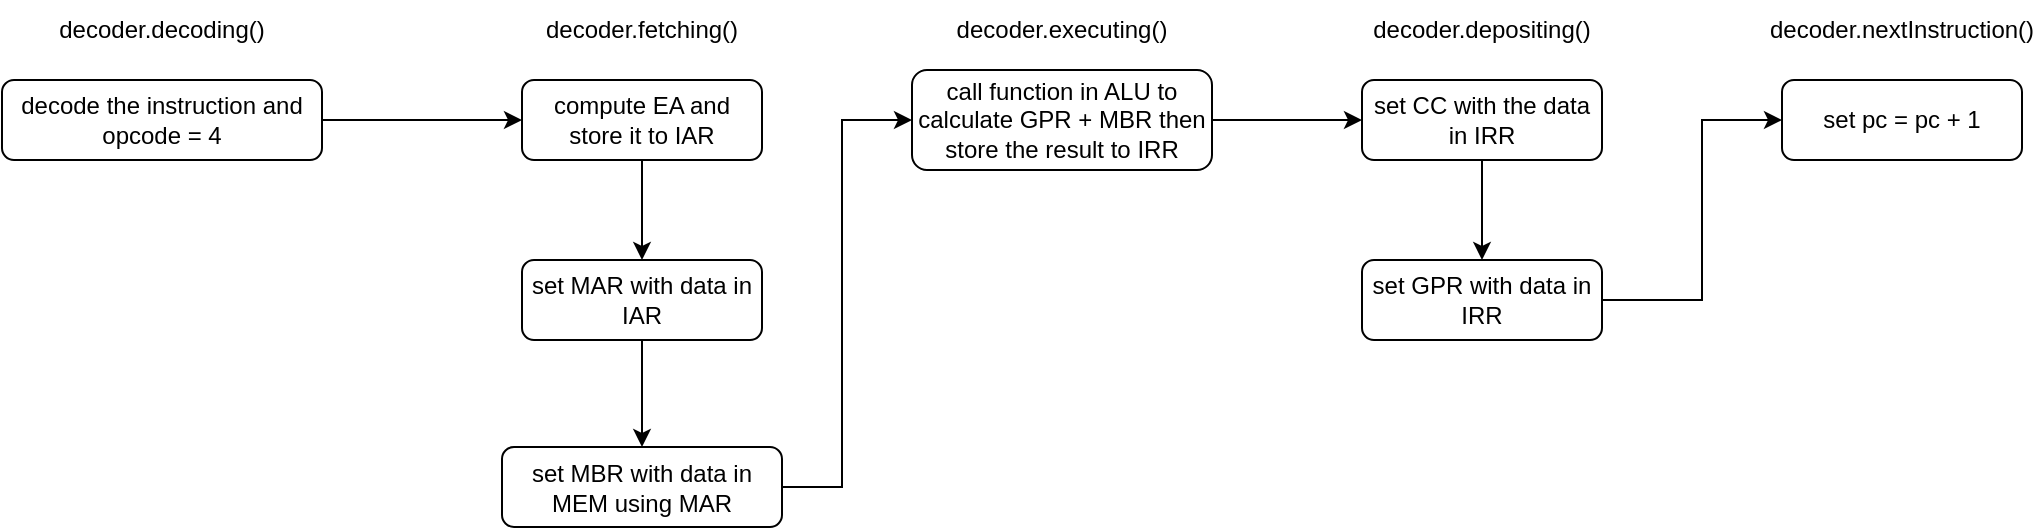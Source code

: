 <mxfile version="15.6.1" type="device" pages="6"><diagram id="7SqCmigDijQ-2-OKfRzP" name="AMR"><mxGraphModel dx="1038" dy="547" grid="1" gridSize="10" guides="1" tooltips="1" connect="1" arrows="1" fold="1" page="1" pageScale="1" pageWidth="1169" pageHeight="827" math="0" shadow="0"><root><mxCell id="0"/><mxCell id="1" parent="0"/><mxCell id="B8PHwbWhvMqOzHmJ-Oyc-1" value="" style="edgeStyle=orthogonalEdgeStyle;rounded=0;orthogonalLoop=1;jettySize=auto;html=1;" parent="1" source="B8PHwbWhvMqOzHmJ-Oyc-2" target="B8PHwbWhvMqOzHmJ-Oyc-4" edge="1"><mxGeometry relative="1" as="geometry"/></mxCell><mxCell id="B8PHwbWhvMqOzHmJ-Oyc-2" value="decode the instruction and opcode = 4" style="rounded=1;whiteSpace=wrap;html=1;fontSize=12;glass=0;strokeWidth=1;shadow=0;" parent="1" vertex="1"><mxGeometry x="30" y="210" width="160" height="40" as="geometry"/></mxCell><mxCell id="B8PHwbWhvMqOzHmJ-Oyc-3" value="" style="edgeStyle=orthogonalEdgeStyle;rounded=0;orthogonalLoop=1;jettySize=auto;html=1;" parent="1" source="B8PHwbWhvMqOzHmJ-Oyc-4" target="B8PHwbWhvMqOzHmJ-Oyc-6" edge="1"><mxGeometry relative="1" as="geometry"/></mxCell><mxCell id="B8PHwbWhvMqOzHmJ-Oyc-4" value="compute EA and store it to IAR" style="rounded=1;whiteSpace=wrap;html=1;fontSize=12;glass=0;strokeWidth=1;shadow=0;" parent="1" vertex="1"><mxGeometry x="290" y="210" width="120" height="40" as="geometry"/></mxCell><mxCell id="B8PHwbWhvMqOzHmJ-Oyc-5" value="" style="edgeStyle=orthogonalEdgeStyle;rounded=0;orthogonalLoop=1;jettySize=auto;html=1;" parent="1" source="B8PHwbWhvMqOzHmJ-Oyc-6" target="B8PHwbWhvMqOzHmJ-Oyc-8" edge="1"><mxGeometry relative="1" as="geometry"/></mxCell><mxCell id="B8PHwbWhvMqOzHmJ-Oyc-6" value="set MAR with data in IAR" style="rounded=1;whiteSpace=wrap;html=1;fontSize=12;glass=0;strokeWidth=1;shadow=0;" parent="1" vertex="1"><mxGeometry x="290" y="300" width="120" height="40" as="geometry"/></mxCell><mxCell id="B8PHwbWhvMqOzHmJ-Oyc-7" value="" style="edgeStyle=orthogonalEdgeStyle;rounded=0;orthogonalLoop=1;jettySize=auto;html=1;" parent="1" source="B8PHwbWhvMqOzHmJ-Oyc-8" target="B8PHwbWhvMqOzHmJ-Oyc-10" edge="1"><mxGeometry relative="1" as="geometry"><mxPoint x="540" y="413.5" as="targetPoint"/><Array as="points"><mxPoint x="450" y="414"/><mxPoint x="450" y="230"/></Array></mxGeometry></mxCell><mxCell id="B8PHwbWhvMqOzHmJ-Oyc-8" value="set MBR with data in MEM using MAR" style="rounded=1;whiteSpace=wrap;html=1;fontSize=12;glass=0;strokeWidth=1;shadow=0;" parent="1" vertex="1"><mxGeometry x="280" y="393.5" width="140" height="40" as="geometry"/></mxCell><mxCell id="B8PHwbWhvMqOzHmJ-Oyc-9" value="" style="edgeStyle=orthogonalEdgeStyle;rounded=0;orthogonalLoop=1;jettySize=auto;html=1;" parent="1" source="B8PHwbWhvMqOzHmJ-Oyc-10" target="B8PHwbWhvMqOzHmJ-Oyc-12" edge="1"><mxGeometry relative="1" as="geometry"/></mxCell><mxCell id="B8PHwbWhvMqOzHmJ-Oyc-10" value="call function in ALU to calculate GPR + MBR then store the result to IRR" style="rounded=1;whiteSpace=wrap;html=1;fontSize=12;glass=0;strokeWidth=1;shadow=0;" parent="1" vertex="1"><mxGeometry x="485" y="205" width="150" height="50" as="geometry"/></mxCell><mxCell id="B8PHwbWhvMqOzHmJ-Oyc-11" value="" style="edgeStyle=orthogonalEdgeStyle;rounded=0;orthogonalLoop=1;jettySize=auto;html=1;" parent="1" source="G7jucgO3G2PHNNs-GsUe-1" target="B8PHwbWhvMqOzHmJ-Oyc-13" edge="1"><mxGeometry relative="1" as="geometry"><Array as="points"><mxPoint x="880" y="320"/><mxPoint x="880" y="230"/></Array></mxGeometry></mxCell><mxCell id="UPaJXR_7Q45Vvk1owVOi-1" value="" style="edgeStyle=orthogonalEdgeStyle;rounded=0;orthogonalLoop=1;jettySize=auto;html=1;" parent="1" source="B8PHwbWhvMqOzHmJ-Oyc-12" target="G7jucgO3G2PHNNs-GsUe-1" edge="1"><mxGeometry relative="1" as="geometry"/></mxCell><mxCell id="B8PHwbWhvMqOzHmJ-Oyc-12" value="set CC with the data in IRR" style="rounded=1;whiteSpace=wrap;html=1;fontSize=12;glass=0;strokeWidth=1;shadow=0;" parent="1" vertex="1"><mxGeometry x="710" y="210" width="120" height="40" as="geometry"/></mxCell><mxCell id="B8PHwbWhvMqOzHmJ-Oyc-13" value="set pc = pc + 1" style="rounded=1;whiteSpace=wrap;html=1;fontSize=12;glass=0;strokeWidth=1;shadow=0;" parent="1" vertex="1"><mxGeometry x="920" y="210" width="120" height="40" as="geometry"/></mxCell><mxCell id="B8PHwbWhvMqOzHmJ-Oyc-14" value="decoder.decoding()" style="text;html=1;strokeColor=none;fillColor=none;align=center;verticalAlign=middle;whiteSpace=wrap;rounded=0;" parent="1" vertex="1"><mxGeometry x="50" y="170" width="120" height="30" as="geometry"/></mxCell><mxCell id="B8PHwbWhvMqOzHmJ-Oyc-15" value="decoder.fetching()" style="text;html=1;strokeColor=none;fillColor=none;align=center;verticalAlign=middle;whiteSpace=wrap;rounded=0;" parent="1" vertex="1"><mxGeometry x="290" y="170" width="120" height="30" as="geometry"/></mxCell><mxCell id="B8PHwbWhvMqOzHmJ-Oyc-16" value="decoder.executing()" style="text;html=1;strokeColor=none;fillColor=none;align=center;verticalAlign=middle;whiteSpace=wrap;rounded=0;" parent="1" vertex="1"><mxGeometry x="500" y="170" width="120" height="30" as="geometry"/></mxCell><mxCell id="B8PHwbWhvMqOzHmJ-Oyc-17" value="decoder.depositing()" style="text;html=1;strokeColor=none;fillColor=none;align=center;verticalAlign=middle;whiteSpace=wrap;rounded=0;" parent="1" vertex="1"><mxGeometry x="710" y="170" width="120" height="30" as="geometry"/></mxCell><mxCell id="B8PHwbWhvMqOzHmJ-Oyc-18" value="decoder.nextInstruction()" style="text;html=1;strokeColor=none;fillColor=none;align=center;verticalAlign=middle;whiteSpace=wrap;rounded=0;" parent="1" vertex="1"><mxGeometry x="920" y="170" width="120" height="30" as="geometry"/></mxCell><mxCell id="G7jucgO3G2PHNNs-GsUe-1" value="set GPR with data in IRR" style="rounded=1;whiteSpace=wrap;html=1;fontSize=12;glass=0;strokeWidth=1;shadow=0;" parent="1" vertex="1"><mxGeometry x="710" y="300" width="120" height="40" as="geometry"/></mxCell></root></mxGraphModel></diagram><diagram name="SMR" id="C34BNYE27CdNwXzPD2Fn"><mxGraphModel dx="1038" dy="547" grid="1" gridSize="10" guides="1" tooltips="1" connect="1" arrows="1" fold="1" page="1" pageScale="1" pageWidth="1169" pageHeight="827" math="0" shadow="0"><root><mxCell id="1ysibuTU89hjt9ZyQ5p9-0"/><mxCell id="1ysibuTU89hjt9ZyQ5p9-1" parent="1ysibuTU89hjt9ZyQ5p9-0"/><mxCell id="1ysibuTU89hjt9ZyQ5p9-2" value="" style="edgeStyle=orthogonalEdgeStyle;rounded=0;orthogonalLoop=1;jettySize=auto;html=1;" parent="1ysibuTU89hjt9ZyQ5p9-1" source="1ysibuTU89hjt9ZyQ5p9-3" target="1ysibuTU89hjt9ZyQ5p9-5" edge="1"><mxGeometry relative="1" as="geometry"/></mxCell><mxCell id="1ysibuTU89hjt9ZyQ5p9-3" value="decode the instruction and opcode = 5" style="rounded=1;whiteSpace=wrap;html=1;fontSize=12;glass=0;strokeWidth=1;shadow=0;" parent="1ysibuTU89hjt9ZyQ5p9-1" vertex="1"><mxGeometry x="30" y="210" width="160" height="40" as="geometry"/></mxCell><mxCell id="1ysibuTU89hjt9ZyQ5p9-4" value="" style="edgeStyle=orthogonalEdgeStyle;rounded=0;orthogonalLoop=1;jettySize=auto;html=1;" parent="1ysibuTU89hjt9ZyQ5p9-1" source="1ysibuTU89hjt9ZyQ5p9-5" target="1ysibuTU89hjt9ZyQ5p9-7" edge="1"><mxGeometry relative="1" as="geometry"/></mxCell><mxCell id="1ysibuTU89hjt9ZyQ5p9-5" value="compute EA and store it to IAR" style="rounded=1;whiteSpace=wrap;html=1;fontSize=12;glass=0;strokeWidth=1;shadow=0;" parent="1ysibuTU89hjt9ZyQ5p9-1" vertex="1"><mxGeometry x="290" y="210" width="120" height="40" as="geometry"/></mxCell><mxCell id="1ysibuTU89hjt9ZyQ5p9-6" value="" style="edgeStyle=orthogonalEdgeStyle;rounded=0;orthogonalLoop=1;jettySize=auto;html=1;" parent="1ysibuTU89hjt9ZyQ5p9-1" source="1ysibuTU89hjt9ZyQ5p9-7" target="1ysibuTU89hjt9ZyQ5p9-9" edge="1"><mxGeometry relative="1" as="geometry"/></mxCell><mxCell id="1ysibuTU89hjt9ZyQ5p9-7" value="set MAR with data in IAR" style="rounded=1;whiteSpace=wrap;html=1;fontSize=12;glass=0;strokeWidth=1;shadow=0;" parent="1ysibuTU89hjt9ZyQ5p9-1" vertex="1"><mxGeometry x="290" y="300" width="120" height="40" as="geometry"/></mxCell><mxCell id="1ysibuTU89hjt9ZyQ5p9-8" value="" style="edgeStyle=orthogonalEdgeStyle;rounded=0;orthogonalLoop=1;jettySize=auto;html=1;" parent="1ysibuTU89hjt9ZyQ5p9-1" source="1ysibuTU89hjt9ZyQ5p9-9" target="1ysibuTU89hjt9ZyQ5p9-11" edge="1"><mxGeometry relative="1" as="geometry"><mxPoint x="540" y="413.5" as="targetPoint"/><Array as="points"><mxPoint x="450" y="414"/><mxPoint x="450" y="230"/></Array></mxGeometry></mxCell><mxCell id="1ysibuTU89hjt9ZyQ5p9-9" value="set MBR with data in MEM using MAR" style="rounded=1;whiteSpace=wrap;html=1;fontSize=12;glass=0;strokeWidth=1;shadow=0;" parent="1ysibuTU89hjt9ZyQ5p9-1" vertex="1"><mxGeometry x="280" y="393.5" width="140" height="40" as="geometry"/></mxCell><mxCell id="1ysibuTU89hjt9ZyQ5p9-10" value="" style="edgeStyle=orthogonalEdgeStyle;rounded=0;orthogonalLoop=1;jettySize=auto;html=1;" parent="1ysibuTU89hjt9ZyQ5p9-1" source="1ysibuTU89hjt9ZyQ5p9-11" target="1ysibuTU89hjt9ZyQ5p9-13" edge="1"><mxGeometry relative="1" as="geometry"/></mxCell><mxCell id="1ysibuTU89hjt9ZyQ5p9-11" value="call function in ALU to calculate GPR - MBR then store the result to IRR" style="rounded=1;whiteSpace=wrap;html=1;fontSize=12;glass=0;strokeWidth=1;shadow=0;" parent="1ysibuTU89hjt9ZyQ5p9-1" vertex="1"><mxGeometry x="485" y="205" width="150" height="50" as="geometry"/></mxCell><mxCell id="1ysibuTU89hjt9ZyQ5p9-12" value="" style="edgeStyle=orthogonalEdgeStyle;rounded=0;orthogonalLoop=1;jettySize=auto;html=1;" parent="1ysibuTU89hjt9ZyQ5p9-1" source="Fajxt4OPzctnVkGznUIV-0" target="1ysibuTU89hjt9ZyQ5p9-14" edge="1"><mxGeometry relative="1" as="geometry"><Array as="points"><mxPoint x="880" y="320"/><mxPoint x="880" y="230"/></Array></mxGeometry></mxCell><mxCell id="Fajxt4OPzctnVkGznUIV-1" value="" style="edgeStyle=orthogonalEdgeStyle;rounded=0;orthogonalLoop=1;jettySize=auto;html=1;" parent="1ysibuTU89hjt9ZyQ5p9-1" source="1ysibuTU89hjt9ZyQ5p9-13" target="Fajxt4OPzctnVkGznUIV-0" edge="1"><mxGeometry relative="1" as="geometry"/></mxCell><mxCell id="1ysibuTU89hjt9ZyQ5p9-13" value="set CC with the data in IRR" style="rounded=1;whiteSpace=wrap;html=1;fontSize=12;glass=0;strokeWidth=1;shadow=0;" parent="1ysibuTU89hjt9ZyQ5p9-1" vertex="1"><mxGeometry x="710" y="210" width="120" height="40" as="geometry"/></mxCell><mxCell id="1ysibuTU89hjt9ZyQ5p9-14" value="set pc = pc + 1" style="rounded=1;whiteSpace=wrap;html=1;fontSize=12;glass=0;strokeWidth=1;shadow=0;" parent="1ysibuTU89hjt9ZyQ5p9-1" vertex="1"><mxGeometry x="920" y="210" width="120" height="40" as="geometry"/></mxCell><mxCell id="1ysibuTU89hjt9ZyQ5p9-15" value="decoder.decoding()" style="text;html=1;strokeColor=none;fillColor=none;align=center;verticalAlign=middle;whiteSpace=wrap;rounded=0;" parent="1ysibuTU89hjt9ZyQ5p9-1" vertex="1"><mxGeometry x="50" y="170" width="120" height="30" as="geometry"/></mxCell><mxCell id="1ysibuTU89hjt9ZyQ5p9-16" value="decoder.fetching()" style="text;html=1;strokeColor=none;fillColor=none;align=center;verticalAlign=middle;whiteSpace=wrap;rounded=0;" parent="1ysibuTU89hjt9ZyQ5p9-1" vertex="1"><mxGeometry x="290" y="170" width="120" height="30" as="geometry"/></mxCell><mxCell id="1ysibuTU89hjt9ZyQ5p9-17" value="decoder.executing()" style="text;html=1;strokeColor=none;fillColor=none;align=center;verticalAlign=middle;whiteSpace=wrap;rounded=0;" parent="1ysibuTU89hjt9ZyQ5p9-1" vertex="1"><mxGeometry x="500" y="170" width="120" height="30" as="geometry"/></mxCell><mxCell id="1ysibuTU89hjt9ZyQ5p9-18" value="decoder.depositing()" style="text;html=1;strokeColor=none;fillColor=none;align=center;verticalAlign=middle;whiteSpace=wrap;rounded=0;" parent="1ysibuTU89hjt9ZyQ5p9-1" vertex="1"><mxGeometry x="710" y="170" width="120" height="30" as="geometry"/></mxCell><mxCell id="1ysibuTU89hjt9ZyQ5p9-19" value="decoder.nextInstruction()" style="text;html=1;strokeColor=none;fillColor=none;align=center;verticalAlign=middle;whiteSpace=wrap;rounded=0;" parent="1ysibuTU89hjt9ZyQ5p9-1" vertex="1"><mxGeometry x="920" y="170" width="120" height="30" as="geometry"/></mxCell><mxCell id="Fajxt4OPzctnVkGznUIV-0" value="set GPR with data in IRR" style="rounded=1;whiteSpace=wrap;html=1;fontSize=12;glass=0;strokeWidth=1;shadow=0;" parent="1ysibuTU89hjt9ZyQ5p9-1" vertex="1"><mxGeometry x="710" y="300" width="120" height="40" as="geometry"/></mxCell></root></mxGraphModel></diagram><diagram name="AIR" id="CGCgmbnCx3G_XISw6yPn"><mxGraphModel dx="1038" dy="547" grid="1" gridSize="10" guides="1" tooltips="1" connect="1" arrows="1" fold="1" page="1" pageScale="1" pageWidth="1169" pageHeight="827" math="0" shadow="0"><root><mxCell id="JgfJ7aZHlRxjxDAujIbx-0"/><mxCell id="JgfJ7aZHlRxjxDAujIbx-1" parent="JgfJ7aZHlRxjxDAujIbx-0"/><mxCell id="JgfJ7aZHlRxjxDAujIbx-2" value="" style="edgeStyle=orthogonalEdgeStyle;rounded=0;orthogonalLoop=1;jettySize=auto;html=1;" parent="JgfJ7aZHlRxjxDAujIbx-1" source="JgfJ7aZHlRxjxDAujIbx-3" target="JgfJ7aZHlRxjxDAujIbx-11" edge="1"><mxGeometry relative="1" as="geometry"><mxPoint x="290" y="230" as="targetPoint"/></mxGeometry></mxCell><mxCell id="JgfJ7aZHlRxjxDAujIbx-3" value="decode the instruction and opcode = 6" style="rounded=1;whiteSpace=wrap;html=1;fontSize=12;glass=0;strokeWidth=1;shadow=0;" parent="JgfJ7aZHlRxjxDAujIbx-1" vertex="1"><mxGeometry x="30" y="210" width="160" height="40" as="geometry"/></mxCell><mxCell id="JgfJ7aZHlRxjxDAujIbx-10" value="" style="edgeStyle=orthogonalEdgeStyle;rounded=0;orthogonalLoop=1;jettySize=auto;html=1;" parent="JgfJ7aZHlRxjxDAujIbx-1" source="JgfJ7aZHlRxjxDAujIbx-11" target="JgfJ7aZHlRxjxDAujIbx-14" edge="1"><mxGeometry relative="1" as="geometry"/></mxCell><mxCell id="JgfJ7aZHlRxjxDAujIbx-11" value="call function in ALU to calculate GPR + c(addr) then store the result to IRR" style="rounded=1;whiteSpace=wrap;html=1;fontSize=12;glass=0;strokeWidth=1;shadow=0;" parent="JgfJ7aZHlRxjxDAujIbx-1" vertex="1"><mxGeometry x="485" y="205" width="150" height="50" as="geometry"/></mxCell><mxCell id="JgfJ7aZHlRxjxDAujIbx-12" value="" style="edgeStyle=orthogonalEdgeStyle;rounded=0;orthogonalLoop=1;jettySize=auto;html=1;" parent="JgfJ7aZHlRxjxDAujIbx-1" source="JgfJ7aZHlRxjxDAujIbx-21" target="JgfJ7aZHlRxjxDAujIbx-15" edge="1"><mxGeometry relative="1" as="geometry"><Array as="points"><mxPoint x="880" y="320"/><mxPoint x="880" y="230"/></Array></mxGeometry></mxCell><mxCell id="JgfJ7aZHlRxjxDAujIbx-13" value="" style="edgeStyle=orthogonalEdgeStyle;rounded=0;orthogonalLoop=1;jettySize=auto;html=1;" parent="JgfJ7aZHlRxjxDAujIbx-1" source="JgfJ7aZHlRxjxDAujIbx-14" target="JgfJ7aZHlRxjxDAujIbx-21" edge="1"><mxGeometry relative="1" as="geometry"/></mxCell><mxCell id="JgfJ7aZHlRxjxDAujIbx-14" value="set CC with the data in IRR" style="rounded=1;whiteSpace=wrap;html=1;fontSize=12;glass=0;strokeWidth=1;shadow=0;" parent="JgfJ7aZHlRxjxDAujIbx-1" vertex="1"><mxGeometry x="710" y="210" width="120" height="40" as="geometry"/></mxCell><mxCell id="JgfJ7aZHlRxjxDAujIbx-15" value="set pc = pc + 1" style="rounded=1;whiteSpace=wrap;html=1;fontSize=12;glass=0;strokeWidth=1;shadow=0;" parent="JgfJ7aZHlRxjxDAujIbx-1" vertex="1"><mxGeometry x="920" y="210" width="120" height="40" as="geometry"/></mxCell><mxCell id="JgfJ7aZHlRxjxDAujIbx-16" value="decoder.decoding()" style="text;html=1;strokeColor=none;fillColor=none;align=center;verticalAlign=middle;whiteSpace=wrap;rounded=0;" parent="JgfJ7aZHlRxjxDAujIbx-1" vertex="1"><mxGeometry x="50" y="170" width="120" height="30" as="geometry"/></mxCell><mxCell id="JgfJ7aZHlRxjxDAujIbx-17" value="decoder.fetching()" style="text;html=1;strokeColor=none;fillColor=none;align=center;verticalAlign=middle;whiteSpace=wrap;rounded=0;" parent="JgfJ7aZHlRxjxDAujIbx-1" vertex="1"><mxGeometry x="290" y="170" width="120" height="30" as="geometry"/></mxCell><mxCell id="JgfJ7aZHlRxjxDAujIbx-18" value="decoder.executing()" style="text;html=1;strokeColor=none;fillColor=none;align=center;verticalAlign=middle;whiteSpace=wrap;rounded=0;" parent="JgfJ7aZHlRxjxDAujIbx-1" vertex="1"><mxGeometry x="500" y="170" width="120" height="30" as="geometry"/></mxCell><mxCell id="JgfJ7aZHlRxjxDAujIbx-19" value="decoder.depositing()" style="text;html=1;strokeColor=none;fillColor=none;align=center;verticalAlign=middle;whiteSpace=wrap;rounded=0;" parent="JgfJ7aZHlRxjxDAujIbx-1" vertex="1"><mxGeometry x="710" y="170" width="120" height="30" as="geometry"/></mxCell><mxCell id="JgfJ7aZHlRxjxDAujIbx-20" value="decoder.nextInstruction()" style="text;html=1;strokeColor=none;fillColor=none;align=center;verticalAlign=middle;whiteSpace=wrap;rounded=0;" parent="JgfJ7aZHlRxjxDAujIbx-1" vertex="1"><mxGeometry x="920" y="170" width="120" height="30" as="geometry"/></mxCell><mxCell id="JgfJ7aZHlRxjxDAujIbx-21" value="set GPR with data in IRR" style="rounded=1;whiteSpace=wrap;html=1;fontSize=12;glass=0;strokeWidth=1;shadow=0;" parent="JgfJ7aZHlRxjxDAujIbx-1" vertex="1"><mxGeometry x="710" y="300" width="120" height="40" as="geometry"/></mxCell></root></mxGraphModel></diagram><diagram name="SIR" id="4DW5FUB_6dUS_RRSn2Je"><mxGraphModel dx="1038" dy="547" grid="1" gridSize="10" guides="1" tooltips="1" connect="1" arrows="1" fold="1" page="1" pageScale="1" pageWidth="1169" pageHeight="827" math="0" shadow="0"><root><mxCell id="jWcshCfPh0Lh4ow-R_PA-0"/><mxCell id="jWcshCfPh0Lh4ow-R_PA-1" parent="jWcshCfPh0Lh4ow-R_PA-0"/><mxCell id="jWcshCfPh0Lh4ow-R_PA-2" value="" style="edgeStyle=orthogonalEdgeStyle;rounded=0;orthogonalLoop=1;jettySize=auto;html=1;" parent="jWcshCfPh0Lh4ow-R_PA-1" source="jWcshCfPh0Lh4ow-R_PA-3" target="jWcshCfPh0Lh4ow-R_PA-5" edge="1"><mxGeometry relative="1" as="geometry"><mxPoint x="290" y="230" as="targetPoint"/></mxGeometry></mxCell><mxCell id="jWcshCfPh0Lh4ow-R_PA-3" value="decode the instruction and opcode = 7" style="rounded=1;whiteSpace=wrap;html=1;fontSize=12;glass=0;strokeWidth=1;shadow=0;" parent="jWcshCfPh0Lh4ow-R_PA-1" vertex="1"><mxGeometry x="30" y="210" width="160" height="40" as="geometry"/></mxCell><mxCell id="jWcshCfPh0Lh4ow-R_PA-4" value="" style="edgeStyle=orthogonalEdgeStyle;rounded=0;orthogonalLoop=1;jettySize=auto;html=1;" parent="jWcshCfPh0Lh4ow-R_PA-1" source="jWcshCfPh0Lh4ow-R_PA-5" target="jWcshCfPh0Lh4ow-R_PA-8" edge="1"><mxGeometry relative="1" as="geometry"/></mxCell><mxCell id="jWcshCfPh0Lh4ow-R_PA-5" value="call function in ALU to calculate GPR - c(addr) then store the result to IRR" style="rounded=1;whiteSpace=wrap;html=1;fontSize=12;glass=0;strokeWidth=1;shadow=0;" parent="jWcshCfPh0Lh4ow-R_PA-1" vertex="1"><mxGeometry x="485" y="205" width="150" height="50" as="geometry"/></mxCell><mxCell id="jWcshCfPh0Lh4ow-R_PA-6" value="" style="edgeStyle=orthogonalEdgeStyle;rounded=0;orthogonalLoop=1;jettySize=auto;html=1;" parent="jWcshCfPh0Lh4ow-R_PA-1" source="jWcshCfPh0Lh4ow-R_PA-15" target="jWcshCfPh0Lh4ow-R_PA-9" edge="1"><mxGeometry relative="1" as="geometry"><Array as="points"><mxPoint x="880" y="320"/><mxPoint x="880" y="230"/></Array></mxGeometry></mxCell><mxCell id="jWcshCfPh0Lh4ow-R_PA-7" value="" style="edgeStyle=orthogonalEdgeStyle;rounded=0;orthogonalLoop=1;jettySize=auto;html=1;" parent="jWcshCfPh0Lh4ow-R_PA-1" source="jWcshCfPh0Lh4ow-R_PA-8" target="jWcshCfPh0Lh4ow-R_PA-15" edge="1"><mxGeometry relative="1" as="geometry"/></mxCell><mxCell id="jWcshCfPh0Lh4ow-R_PA-8" value="set CC with the data in IRR" style="rounded=1;whiteSpace=wrap;html=1;fontSize=12;glass=0;strokeWidth=1;shadow=0;" parent="jWcshCfPh0Lh4ow-R_PA-1" vertex="1"><mxGeometry x="710" y="210" width="120" height="40" as="geometry"/></mxCell><mxCell id="jWcshCfPh0Lh4ow-R_PA-9" value="set pc = pc + 1" style="rounded=1;whiteSpace=wrap;html=1;fontSize=12;glass=0;strokeWidth=1;shadow=0;" parent="jWcshCfPh0Lh4ow-R_PA-1" vertex="1"><mxGeometry x="920" y="210" width="120" height="40" as="geometry"/></mxCell><mxCell id="jWcshCfPh0Lh4ow-R_PA-10" value="decoder.decoding()" style="text;html=1;strokeColor=none;fillColor=none;align=center;verticalAlign=middle;whiteSpace=wrap;rounded=0;" parent="jWcshCfPh0Lh4ow-R_PA-1" vertex="1"><mxGeometry x="50" y="170" width="120" height="30" as="geometry"/></mxCell><mxCell id="jWcshCfPh0Lh4ow-R_PA-11" value="decoder.fetching()" style="text;html=1;strokeColor=none;fillColor=none;align=center;verticalAlign=middle;whiteSpace=wrap;rounded=0;" parent="jWcshCfPh0Lh4ow-R_PA-1" vertex="1"><mxGeometry x="290" y="170" width="120" height="30" as="geometry"/></mxCell><mxCell id="jWcshCfPh0Lh4ow-R_PA-12" value="decoder.executing()" style="text;html=1;strokeColor=none;fillColor=none;align=center;verticalAlign=middle;whiteSpace=wrap;rounded=0;" parent="jWcshCfPh0Lh4ow-R_PA-1" vertex="1"><mxGeometry x="500" y="170" width="120" height="30" as="geometry"/></mxCell><mxCell id="jWcshCfPh0Lh4ow-R_PA-13" value="decoder.depositing()" style="text;html=1;strokeColor=none;fillColor=none;align=center;verticalAlign=middle;whiteSpace=wrap;rounded=0;" parent="jWcshCfPh0Lh4ow-R_PA-1" vertex="1"><mxGeometry x="710" y="170" width="120" height="30" as="geometry"/></mxCell><mxCell id="jWcshCfPh0Lh4ow-R_PA-14" value="decoder.nextInstruction()" style="text;html=1;strokeColor=none;fillColor=none;align=center;verticalAlign=middle;whiteSpace=wrap;rounded=0;" parent="jWcshCfPh0Lh4ow-R_PA-1" vertex="1"><mxGeometry x="920" y="170" width="120" height="30" as="geometry"/></mxCell><mxCell id="jWcshCfPh0Lh4ow-R_PA-15" value="set GPR with data in IRR" style="rounded=1;whiteSpace=wrap;html=1;fontSize=12;glass=0;strokeWidth=1;shadow=0;" parent="jWcshCfPh0Lh4ow-R_PA-1" vertex="1"><mxGeometry x="710" y="300" width="120" height="40" as="geometry"/></mxCell></root></mxGraphModel></diagram><diagram name="MUL" id="jhIOlcnSjzqgl-kcKdiS"><mxGraphModel dx="1038" dy="547" grid="1" gridSize="10" guides="1" tooltips="1" connect="1" arrows="1" fold="1" page="1" pageScale="1" pageWidth="1169" pageHeight="827" math="0" shadow="0"><root><mxCell id="Zj1wfF5OKCfgvMmR5Anq-0"/><mxCell id="Zj1wfF5OKCfgvMmR5Anq-1" parent="Zj1wfF5OKCfgvMmR5Anq-0"/><mxCell id="Zj1wfF5OKCfgvMmR5Anq-2" value="" style="edgeStyle=orthogonalEdgeStyle;rounded=0;orthogonalLoop=1;jettySize=auto;html=1;" parent="Zj1wfF5OKCfgvMmR5Anq-1" source="Zj1wfF5OKCfgvMmR5Anq-3" target="Zj1wfF5OKCfgvMmR5Anq-5" edge="1"><mxGeometry relative="1" as="geometry"><mxPoint x="290" y="230" as="targetPoint"/></mxGeometry></mxCell><mxCell id="Zj1wfF5OKCfgvMmR5Anq-3" value="decode the instruction and opcode = 16" style="rounded=1;whiteSpace=wrap;html=1;fontSize=12;glass=0;strokeWidth=1;shadow=0;" parent="Zj1wfF5OKCfgvMmR5Anq-1" vertex="1"><mxGeometry x="30" y="210" width="160" height="40" as="geometry"/></mxCell><mxCell id="Zj1wfF5OKCfgvMmR5Anq-4" value="" style="edgeStyle=orthogonalEdgeStyle;rounded=0;orthogonalLoop=1;jettySize=auto;html=1;" parent="Zj1wfF5OKCfgvMmR5Anq-1" source="Zj1wfF5OKCfgvMmR5Anq-5" target="Zj1wfF5OKCfgvMmR5Anq-8" edge="1"><mxGeometry relative="1" as="geometry"/></mxCell><mxCell id="Zj1wfF5OKCfgvMmR5Anq-5" value="call function in ALU to calculate GPRx * GPRy then store the result to IRR" style="rounded=1;whiteSpace=wrap;html=1;fontSize=12;glass=0;strokeWidth=1;shadow=0;" parent="Zj1wfF5OKCfgvMmR5Anq-1" vertex="1"><mxGeometry x="485" y="205" width="150" height="50" as="geometry"/></mxCell><mxCell id="Zj1wfF5OKCfgvMmR5Anq-6" value="" style="edgeStyle=orthogonalEdgeStyle;rounded=0;orthogonalLoop=1;jettySize=auto;html=1;" parent="Zj1wfF5OKCfgvMmR5Anq-1" source="Zj1wfF5OKCfgvMmR5Anq-16" target="Zj1wfF5OKCfgvMmR5Anq-9" edge="1"><mxGeometry relative="1" as="geometry"><Array as="points"><mxPoint x="770" y="515"/><mxPoint x="770" y="230"/></Array></mxGeometry></mxCell><mxCell id="Zj1wfF5OKCfgvMmR5Anq-7" value="" style="edgeStyle=orthogonalEdgeStyle;rounded=0;orthogonalLoop=1;jettySize=auto;html=1;" parent="Zj1wfF5OKCfgvMmR5Anq-1" source="Zj1wfF5OKCfgvMmR5Anq-8" target="Zj1wfF5OKCfgvMmR5Anq-15" edge="1"><mxGeometry relative="1" as="geometry"/></mxCell><mxCell id="Zj1wfF5OKCfgvMmR5Anq-8" value="set CC with the data in IRR" style="rounded=1;whiteSpace=wrap;html=1;fontSize=12;glass=0;strokeWidth=1;shadow=0;" parent="Zj1wfF5OKCfgvMmR5Anq-1" vertex="1"><mxGeometry x="500" y="300" width="120" height="40" as="geometry"/></mxCell><mxCell id="Zj1wfF5OKCfgvMmR5Anq-9" value="set pc = pc + 1" style="rounded=1;whiteSpace=wrap;html=1;fontSize=12;glass=0;strokeWidth=1;shadow=0;" parent="Zj1wfF5OKCfgvMmR5Anq-1" vertex="1"><mxGeometry x="920" y="210" width="120" height="40" as="geometry"/></mxCell><mxCell id="Zj1wfF5OKCfgvMmR5Anq-10" value="decoder.decoding()" style="text;html=1;strokeColor=none;fillColor=none;align=center;verticalAlign=middle;whiteSpace=wrap;rounded=0;" parent="Zj1wfF5OKCfgvMmR5Anq-1" vertex="1"><mxGeometry x="50" y="170" width="120" height="30" as="geometry"/></mxCell><mxCell id="Zj1wfF5OKCfgvMmR5Anq-11" value="decoder.fetching()" style="text;html=1;strokeColor=none;fillColor=none;align=center;verticalAlign=middle;whiteSpace=wrap;rounded=0;" parent="Zj1wfF5OKCfgvMmR5Anq-1" vertex="1"><mxGeometry x="290" y="170" width="120" height="30" as="geometry"/></mxCell><mxCell id="Zj1wfF5OKCfgvMmR5Anq-12" value="decoder.executing()" style="text;html=1;strokeColor=none;fillColor=none;align=center;verticalAlign=middle;whiteSpace=wrap;rounded=0;" parent="Zj1wfF5OKCfgvMmR5Anq-1" vertex="1"><mxGeometry x="500" y="170" width="120" height="30" as="geometry"/></mxCell><mxCell id="Zj1wfF5OKCfgvMmR5Anq-13" value="decoder.depositing()" style="text;html=1;strokeColor=none;fillColor=none;align=center;verticalAlign=middle;whiteSpace=wrap;rounded=0;" parent="Zj1wfF5OKCfgvMmR5Anq-1" vertex="1"><mxGeometry x="710" y="170" width="120" height="30" as="geometry"/></mxCell><mxCell id="Zj1wfF5OKCfgvMmR5Anq-14" value="decoder.nextInstruction()" style="text;html=1;strokeColor=none;fillColor=none;align=center;verticalAlign=middle;whiteSpace=wrap;rounded=0;" parent="Zj1wfF5OKCfgvMmR5Anq-1" vertex="1"><mxGeometry x="920" y="170" width="120" height="30" as="geometry"/></mxCell><mxCell id="Zj1wfF5OKCfgvMmR5Anq-17" value="" style="edgeStyle=orthogonalEdgeStyle;rounded=0;orthogonalLoop=1;jettySize=auto;html=1;" parent="Zj1wfF5OKCfgvMmR5Anq-1" source="Zj1wfF5OKCfgvMmR5Anq-15" target="Zj1wfF5OKCfgvMmR5Anq-16" edge="1"><mxGeometry relative="1" as="geometry"/></mxCell><mxCell id="Zj1wfF5OKCfgvMmR5Anq-15" value="set GPRx with the higher bits of data in IRR" style="rounded=1;whiteSpace=wrap;html=1;fontSize=12;glass=0;strokeWidth=1;shadow=0;" parent="Zj1wfF5OKCfgvMmR5Anq-1" vertex="1"><mxGeometry x="500" y="390" width="120" height="50" as="geometry"/></mxCell><mxCell id="Zj1wfF5OKCfgvMmR5Anq-16" value="set GPRx+1 with the lower bits of data in IRR" style="rounded=1;whiteSpace=wrap;html=1;fontSize=12;glass=0;strokeWidth=1;shadow=0;" parent="Zj1wfF5OKCfgvMmR5Anq-1" vertex="1"><mxGeometry x="500" y="490" width="120" height="50" as="geometry"/></mxCell></root></mxGraphModel></diagram><diagram name="DVD" id="bhW3o_4OuTCMsNQHi7vq"><mxGraphModel dx="1038" dy="547" grid="1" gridSize="10" guides="1" tooltips="1" connect="1" arrows="1" fold="1" page="1" pageScale="1" pageWidth="1169" pageHeight="827" math="0" shadow="0"><root><mxCell id="BNatIN-xDMAsLMlbM084-0"/><mxCell id="BNatIN-xDMAsLMlbM084-1" parent="BNatIN-xDMAsLMlbM084-0"/><mxCell id="BNatIN-xDMAsLMlbM084-2" value="" style="edgeStyle=orthogonalEdgeStyle;rounded=0;orthogonalLoop=1;jettySize=auto;html=1;" parent="BNatIN-xDMAsLMlbM084-1" source="BNatIN-xDMAsLMlbM084-3" target="BNatIN-xDMAsLMlbM084-8" edge="1"><mxGeometry relative="1" as="geometry"><mxPoint x="290" y="230" as="targetPoint"/></mxGeometry></mxCell><mxCell id="BNatIN-xDMAsLMlbM084-3" value="decode the instruction and opcode = 17" style="rounded=1;whiteSpace=wrap;html=1;fontSize=12;glass=0;strokeWidth=1;shadow=0;" parent="BNatIN-xDMAsLMlbM084-1" vertex="1"><mxGeometry x="30" y="210" width="160" height="40" as="geometry"/></mxCell><mxCell id="BNatIN-xDMAsLMlbM084-20" value="" style="edgeStyle=orthogonalEdgeStyle;rounded=0;orthogonalLoop=1;jettySize=auto;html=1;" parent="BNatIN-xDMAsLMlbM084-1" source="BNatIN-xDMAsLMlbM084-5" target="BNatIN-xDMAsLMlbM084-16" edge="1"><mxGeometry relative="1" as="geometry"/></mxCell><mxCell id="BNatIN-xDMAsLMlbM084-5" value="call function in ALU to calculate GPRx % GPRy then store the result to IRR" style="rounded=1;whiteSpace=wrap;html=1;fontSize=12;glass=0;strokeWidth=1;shadow=0;" parent="BNatIN-xDMAsLMlbM084-1" vertex="1"><mxGeometry x="485" y="300" width="150" height="50" as="geometry"/></mxCell><mxCell id="BNatIN-xDMAsLMlbM084-19" value="" style="edgeStyle=orthogonalEdgeStyle;rounded=0;orthogonalLoop=1;jettySize=auto;html=1;" parent="BNatIN-xDMAsLMlbM084-1" source="BNatIN-xDMAsLMlbM084-8" target="BNatIN-xDMAsLMlbM084-5" edge="1"><mxGeometry relative="1" as="geometry"/></mxCell><mxCell id="BNatIN-xDMAsLMlbM084-8" value="set CC with the data in IRR" style="rounded=1;whiteSpace=wrap;html=1;fontSize=12;glass=0;strokeWidth=1;shadow=0;" parent="BNatIN-xDMAsLMlbM084-1" vertex="1"><mxGeometry x="500" y="210" width="120" height="40" as="geometry"/></mxCell><mxCell id="BNatIN-xDMAsLMlbM084-9" value="set pc = pc + 1" style="rounded=1;whiteSpace=wrap;html=1;fontSize=12;glass=0;strokeWidth=1;shadow=0;" parent="BNatIN-xDMAsLMlbM084-1" vertex="1"><mxGeometry x="920" y="210" width="120" height="40" as="geometry"/></mxCell><mxCell id="BNatIN-xDMAsLMlbM084-10" value="decoder.decoding()" style="text;html=1;strokeColor=none;fillColor=none;align=center;verticalAlign=middle;whiteSpace=wrap;rounded=0;" parent="BNatIN-xDMAsLMlbM084-1" vertex="1"><mxGeometry x="50" y="170" width="120" height="30" as="geometry"/></mxCell><mxCell id="BNatIN-xDMAsLMlbM084-11" value="decoder.fetching()" style="text;html=1;strokeColor=none;fillColor=none;align=center;verticalAlign=middle;whiteSpace=wrap;rounded=0;" parent="BNatIN-xDMAsLMlbM084-1" vertex="1"><mxGeometry x="290" y="170" width="120" height="30" as="geometry"/></mxCell><mxCell id="BNatIN-xDMAsLMlbM084-12" value="decoder.executing()" style="text;html=1;strokeColor=none;fillColor=none;align=center;verticalAlign=middle;whiteSpace=wrap;rounded=0;" parent="BNatIN-xDMAsLMlbM084-1" vertex="1"><mxGeometry x="500" y="170" width="120" height="30" as="geometry"/></mxCell><mxCell id="BNatIN-xDMAsLMlbM084-13" value="decoder.depositing()" style="text;html=1;strokeColor=none;fillColor=none;align=center;verticalAlign=middle;whiteSpace=wrap;rounded=0;" parent="BNatIN-xDMAsLMlbM084-1" vertex="1"><mxGeometry x="710" y="170" width="120" height="30" as="geometry"/></mxCell><mxCell id="BNatIN-xDMAsLMlbM084-14" value="decoder.nextInstruction()" style="text;html=1;strokeColor=none;fillColor=none;align=center;verticalAlign=middle;whiteSpace=wrap;rounded=0;" parent="BNatIN-xDMAsLMlbM084-1" vertex="1"><mxGeometry x="920" y="170" width="120" height="30" as="geometry"/></mxCell><mxCell id="BNatIN-xDMAsLMlbM084-22" value="" style="edgeStyle=orthogonalEdgeStyle;rounded=0;orthogonalLoop=1;jettySize=auto;html=1;" parent="BNatIN-xDMAsLMlbM084-1" source="BNatIN-xDMAsLMlbM084-16" target="BNatIN-xDMAsLMlbM084-18" edge="1"><mxGeometry relative="1" as="geometry"/></mxCell><mxCell id="BNatIN-xDMAsLMlbM084-16" value="set GPRx+1 with data in IRR" style="rounded=1;whiteSpace=wrap;html=1;fontSize=12;glass=0;strokeWidth=1;shadow=0;" parent="BNatIN-xDMAsLMlbM084-1" vertex="1"><mxGeometry x="500" y="390" width="120" height="50" as="geometry"/></mxCell><mxCell id="gVedl9_l1xQ379mq2CaD-2" value="" style="edgeStyle=orthogonalEdgeStyle;rounded=0;orthogonalLoop=1;jettySize=auto;html=1;" parent="BNatIN-xDMAsLMlbM084-1" source="BNatIN-xDMAsLMlbM084-17" target="BNatIN-xDMAsLMlbM084-9" edge="1"><mxGeometry relative="1" as="geometry"><mxPoint x="700" y="595" as="targetPoint"/><Array as="points"><mxPoint x="780" y="595"/><mxPoint x="780" y="230"/></Array></mxGeometry></mxCell><mxCell id="BNatIN-xDMAsLMlbM084-17" value="set GPRx with data in IRR" style="rounded=1;whiteSpace=wrap;html=1;fontSize=12;glass=0;strokeWidth=1;shadow=0;" parent="BNatIN-xDMAsLMlbM084-1" vertex="1"><mxGeometry x="500" y="570" width="120" height="50" as="geometry"/></mxCell><mxCell id="gVedl9_l1xQ379mq2CaD-0" value="" style="edgeStyle=orthogonalEdgeStyle;rounded=0;orthogonalLoop=1;jettySize=auto;html=1;" parent="BNatIN-xDMAsLMlbM084-1" source="BNatIN-xDMAsLMlbM084-18" target="BNatIN-xDMAsLMlbM084-17" edge="1"><mxGeometry relative="1" as="geometry"/></mxCell><mxCell id="BNatIN-xDMAsLMlbM084-18" value="call function in ALU to calculate GPRx / GPRy then store the result to IRR" style="rounded=1;whiteSpace=wrap;html=1;fontSize=12;glass=0;strokeWidth=1;shadow=0;" parent="BNatIN-xDMAsLMlbM084-1" vertex="1"><mxGeometry x="485" y="480" width="150" height="50" as="geometry"/></mxCell></root></mxGraphModel></diagram></mxfile>